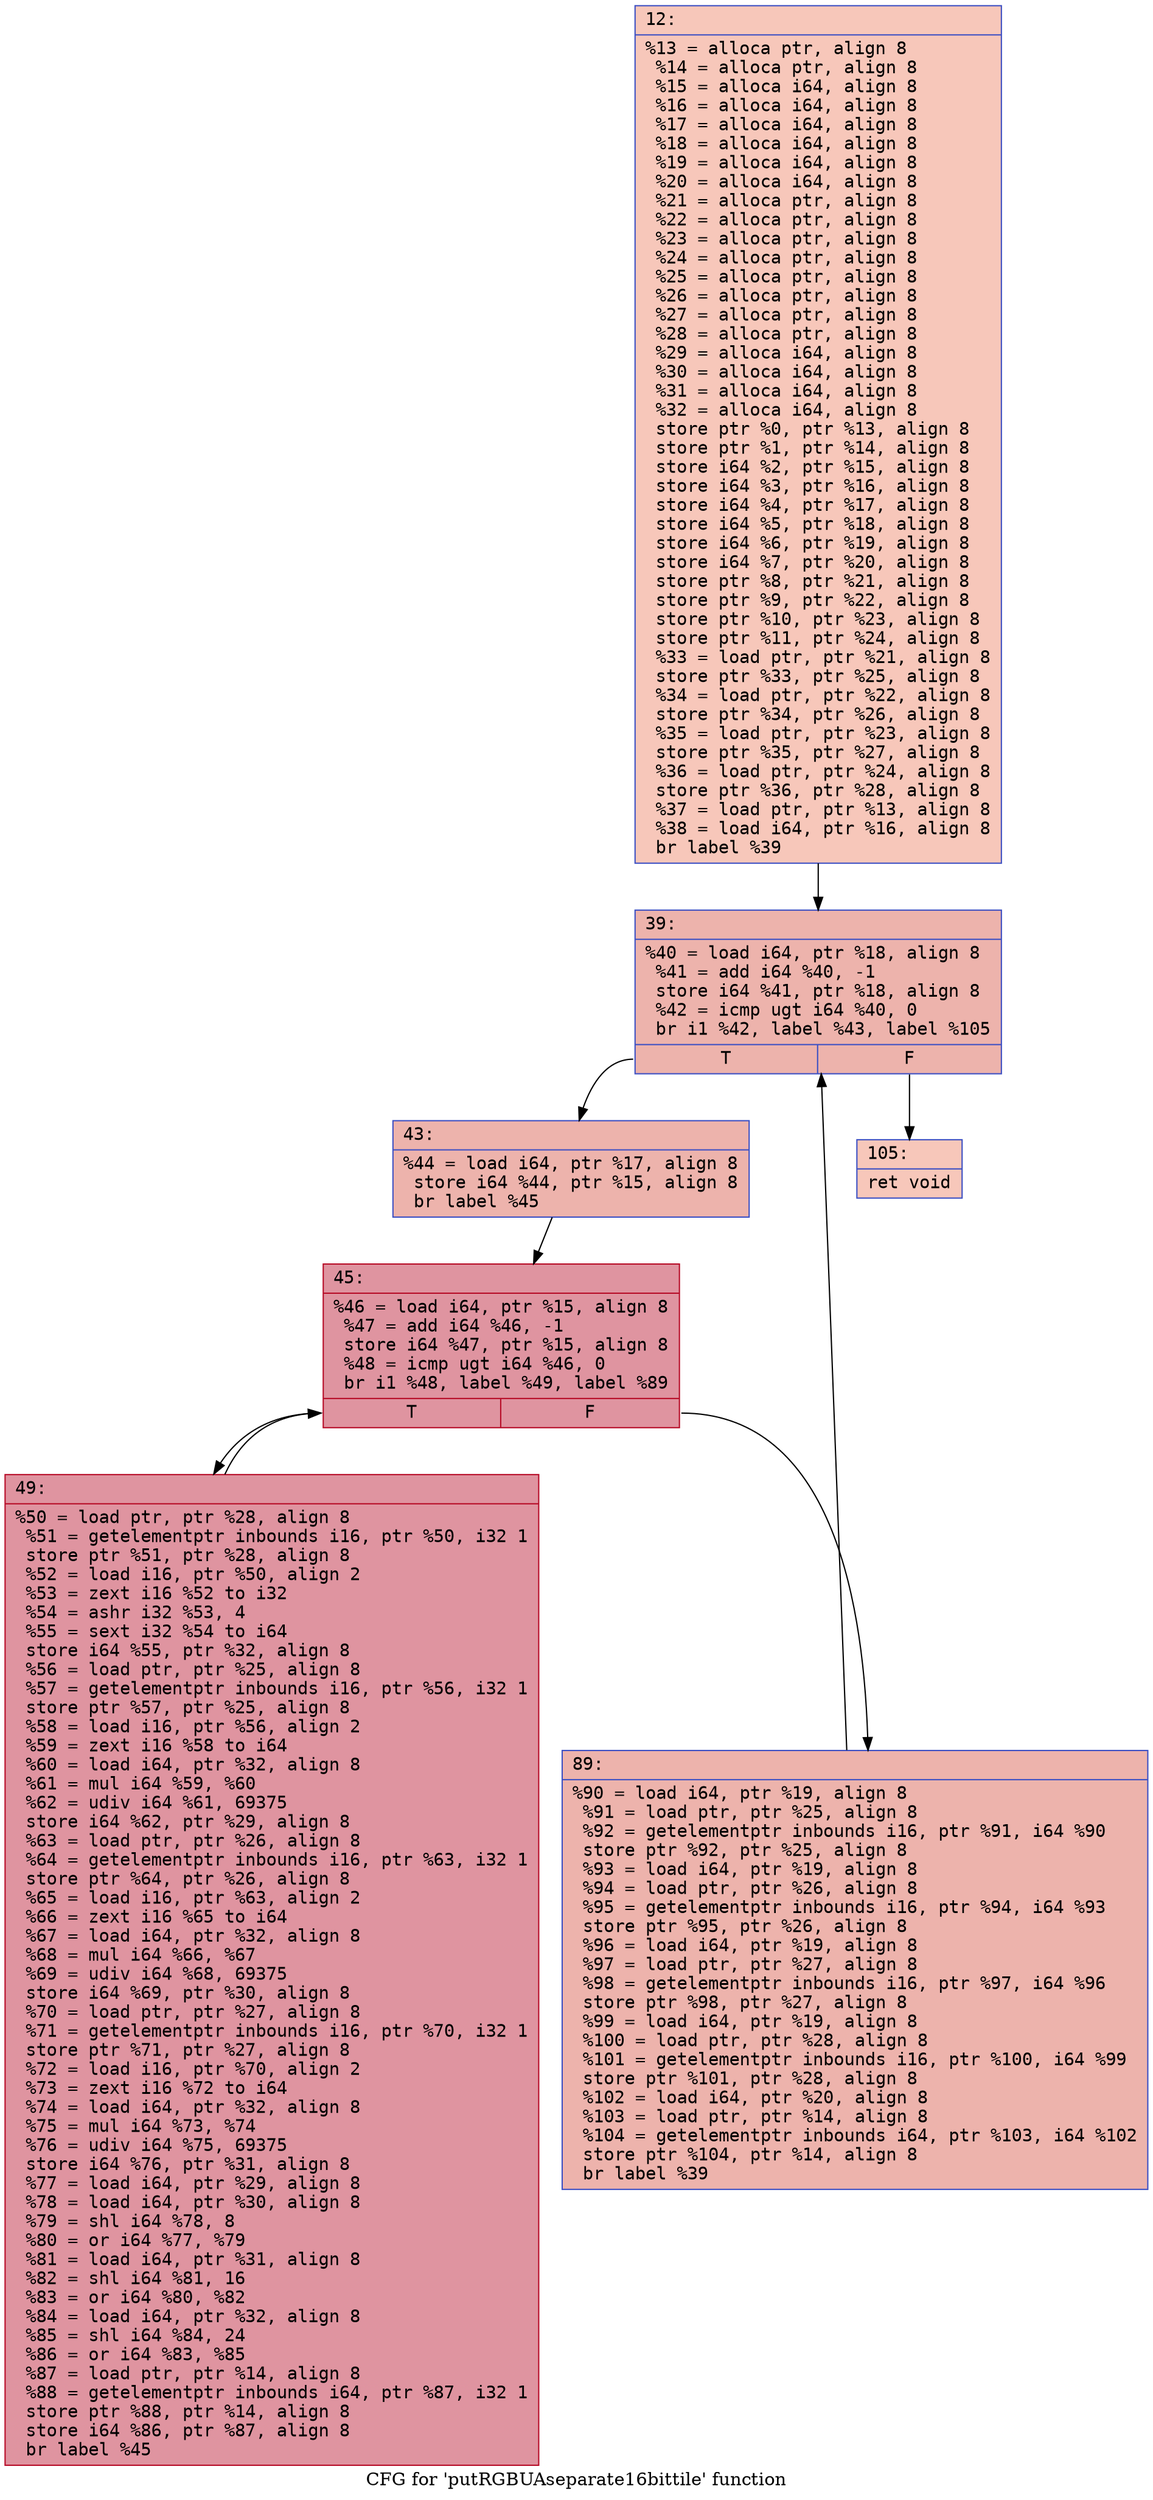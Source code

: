 digraph "CFG for 'putRGBUAseparate16bittile' function" {
	label="CFG for 'putRGBUAseparate16bittile' function";

	Node0x600002a207d0 [shape=record,color="#3d50c3ff", style=filled, fillcolor="#ec7f6370" fontname="Courier",label="{12:\l|  %13 = alloca ptr, align 8\l  %14 = alloca ptr, align 8\l  %15 = alloca i64, align 8\l  %16 = alloca i64, align 8\l  %17 = alloca i64, align 8\l  %18 = alloca i64, align 8\l  %19 = alloca i64, align 8\l  %20 = alloca i64, align 8\l  %21 = alloca ptr, align 8\l  %22 = alloca ptr, align 8\l  %23 = alloca ptr, align 8\l  %24 = alloca ptr, align 8\l  %25 = alloca ptr, align 8\l  %26 = alloca ptr, align 8\l  %27 = alloca ptr, align 8\l  %28 = alloca ptr, align 8\l  %29 = alloca i64, align 8\l  %30 = alloca i64, align 8\l  %31 = alloca i64, align 8\l  %32 = alloca i64, align 8\l  store ptr %0, ptr %13, align 8\l  store ptr %1, ptr %14, align 8\l  store i64 %2, ptr %15, align 8\l  store i64 %3, ptr %16, align 8\l  store i64 %4, ptr %17, align 8\l  store i64 %5, ptr %18, align 8\l  store i64 %6, ptr %19, align 8\l  store i64 %7, ptr %20, align 8\l  store ptr %8, ptr %21, align 8\l  store ptr %9, ptr %22, align 8\l  store ptr %10, ptr %23, align 8\l  store ptr %11, ptr %24, align 8\l  %33 = load ptr, ptr %21, align 8\l  store ptr %33, ptr %25, align 8\l  %34 = load ptr, ptr %22, align 8\l  store ptr %34, ptr %26, align 8\l  %35 = load ptr, ptr %23, align 8\l  store ptr %35, ptr %27, align 8\l  %36 = load ptr, ptr %24, align 8\l  store ptr %36, ptr %28, align 8\l  %37 = load ptr, ptr %13, align 8\l  %38 = load i64, ptr %16, align 8\l  br label %39\l}"];
	Node0x600002a207d0 -> Node0x600002a20820[tooltip="12 -> 39\nProbability 100.00%" ];
	Node0x600002a20820 [shape=record,color="#3d50c3ff", style=filled, fillcolor="#d6524470" fontname="Courier",label="{39:\l|  %40 = load i64, ptr %18, align 8\l  %41 = add i64 %40, -1\l  store i64 %41, ptr %18, align 8\l  %42 = icmp ugt i64 %40, 0\l  br i1 %42, label %43, label %105\l|{<s0>T|<s1>F}}"];
	Node0x600002a20820:s0 -> Node0x600002a20870[tooltip="39 -> 43\nProbability 96.88%" ];
	Node0x600002a20820:s1 -> Node0x600002a209b0[tooltip="39 -> 105\nProbability 3.12%" ];
	Node0x600002a20870 [shape=record,color="#3d50c3ff", style=filled, fillcolor="#d6524470" fontname="Courier",label="{43:\l|  %44 = load i64, ptr %17, align 8\l  store i64 %44, ptr %15, align 8\l  br label %45\l}"];
	Node0x600002a20870 -> Node0x600002a208c0[tooltip="43 -> 45\nProbability 100.00%" ];
	Node0x600002a208c0 [shape=record,color="#b70d28ff", style=filled, fillcolor="#b70d2870" fontname="Courier",label="{45:\l|  %46 = load i64, ptr %15, align 8\l  %47 = add i64 %46, -1\l  store i64 %47, ptr %15, align 8\l  %48 = icmp ugt i64 %46, 0\l  br i1 %48, label %49, label %89\l|{<s0>T|<s1>F}}"];
	Node0x600002a208c0:s0 -> Node0x600002a20910[tooltip="45 -> 49\nProbability 96.88%" ];
	Node0x600002a208c0:s1 -> Node0x600002a20960[tooltip="45 -> 89\nProbability 3.12%" ];
	Node0x600002a20910 [shape=record,color="#b70d28ff", style=filled, fillcolor="#b70d2870" fontname="Courier",label="{49:\l|  %50 = load ptr, ptr %28, align 8\l  %51 = getelementptr inbounds i16, ptr %50, i32 1\l  store ptr %51, ptr %28, align 8\l  %52 = load i16, ptr %50, align 2\l  %53 = zext i16 %52 to i32\l  %54 = ashr i32 %53, 4\l  %55 = sext i32 %54 to i64\l  store i64 %55, ptr %32, align 8\l  %56 = load ptr, ptr %25, align 8\l  %57 = getelementptr inbounds i16, ptr %56, i32 1\l  store ptr %57, ptr %25, align 8\l  %58 = load i16, ptr %56, align 2\l  %59 = zext i16 %58 to i64\l  %60 = load i64, ptr %32, align 8\l  %61 = mul i64 %59, %60\l  %62 = udiv i64 %61, 69375\l  store i64 %62, ptr %29, align 8\l  %63 = load ptr, ptr %26, align 8\l  %64 = getelementptr inbounds i16, ptr %63, i32 1\l  store ptr %64, ptr %26, align 8\l  %65 = load i16, ptr %63, align 2\l  %66 = zext i16 %65 to i64\l  %67 = load i64, ptr %32, align 8\l  %68 = mul i64 %66, %67\l  %69 = udiv i64 %68, 69375\l  store i64 %69, ptr %30, align 8\l  %70 = load ptr, ptr %27, align 8\l  %71 = getelementptr inbounds i16, ptr %70, i32 1\l  store ptr %71, ptr %27, align 8\l  %72 = load i16, ptr %70, align 2\l  %73 = zext i16 %72 to i64\l  %74 = load i64, ptr %32, align 8\l  %75 = mul i64 %73, %74\l  %76 = udiv i64 %75, 69375\l  store i64 %76, ptr %31, align 8\l  %77 = load i64, ptr %29, align 8\l  %78 = load i64, ptr %30, align 8\l  %79 = shl i64 %78, 8\l  %80 = or i64 %77, %79\l  %81 = load i64, ptr %31, align 8\l  %82 = shl i64 %81, 16\l  %83 = or i64 %80, %82\l  %84 = load i64, ptr %32, align 8\l  %85 = shl i64 %84, 24\l  %86 = or i64 %83, %85\l  %87 = load ptr, ptr %14, align 8\l  %88 = getelementptr inbounds i64, ptr %87, i32 1\l  store ptr %88, ptr %14, align 8\l  store i64 %86, ptr %87, align 8\l  br label %45\l}"];
	Node0x600002a20910 -> Node0x600002a208c0[tooltip="49 -> 45\nProbability 100.00%" ];
	Node0x600002a20960 [shape=record,color="#3d50c3ff", style=filled, fillcolor="#d6524470" fontname="Courier",label="{89:\l|  %90 = load i64, ptr %19, align 8\l  %91 = load ptr, ptr %25, align 8\l  %92 = getelementptr inbounds i16, ptr %91, i64 %90\l  store ptr %92, ptr %25, align 8\l  %93 = load i64, ptr %19, align 8\l  %94 = load ptr, ptr %26, align 8\l  %95 = getelementptr inbounds i16, ptr %94, i64 %93\l  store ptr %95, ptr %26, align 8\l  %96 = load i64, ptr %19, align 8\l  %97 = load ptr, ptr %27, align 8\l  %98 = getelementptr inbounds i16, ptr %97, i64 %96\l  store ptr %98, ptr %27, align 8\l  %99 = load i64, ptr %19, align 8\l  %100 = load ptr, ptr %28, align 8\l  %101 = getelementptr inbounds i16, ptr %100, i64 %99\l  store ptr %101, ptr %28, align 8\l  %102 = load i64, ptr %20, align 8\l  %103 = load ptr, ptr %14, align 8\l  %104 = getelementptr inbounds i64, ptr %103, i64 %102\l  store ptr %104, ptr %14, align 8\l  br label %39\l}"];
	Node0x600002a20960 -> Node0x600002a20820[tooltip="89 -> 39\nProbability 100.00%" ];
	Node0x600002a209b0 [shape=record,color="#3d50c3ff", style=filled, fillcolor="#ec7f6370" fontname="Courier",label="{105:\l|  ret void\l}"];
}

